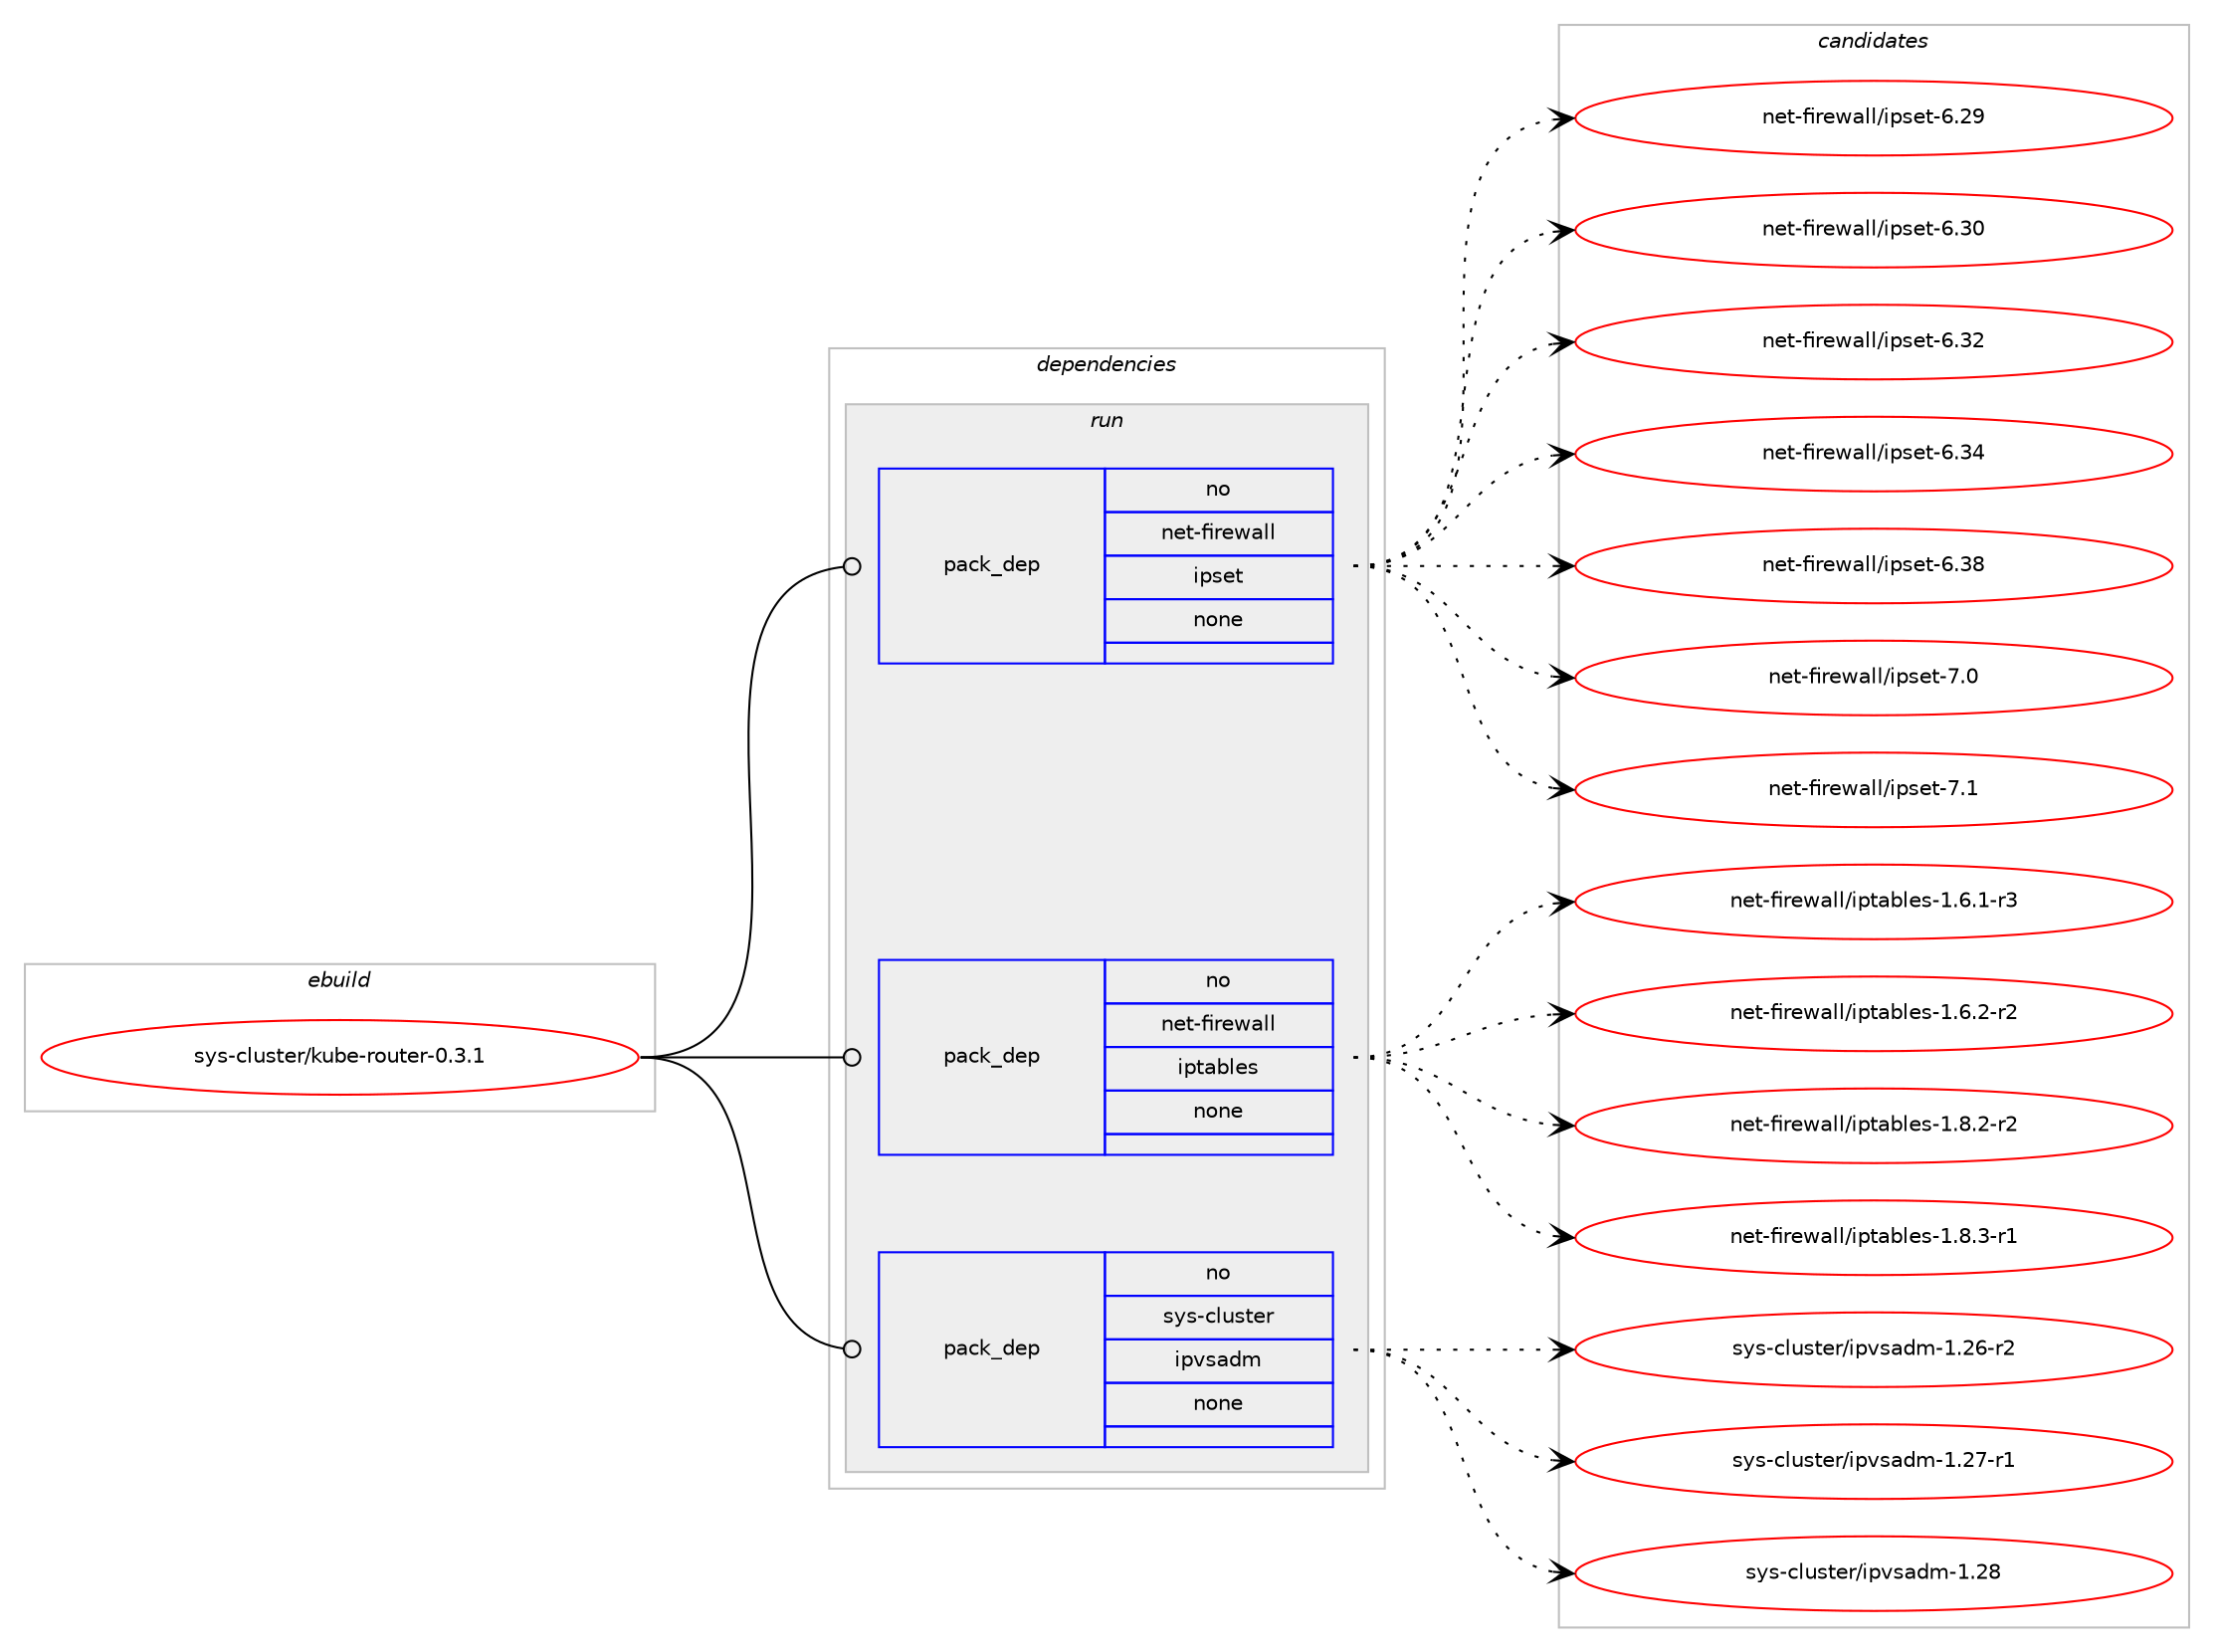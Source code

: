 digraph prolog {

# *************
# Graph options
# *************

newrank=true;
concentrate=true;
compound=true;
graph [rankdir=LR,fontname=Helvetica,fontsize=10,ranksep=1.5];#, ranksep=2.5, nodesep=0.2];
edge  [arrowhead=vee];
node  [fontname=Helvetica,fontsize=10];

# **********
# The ebuild
# **********

subgraph cluster_leftcol {
color=gray;
rank=same;
label=<<i>ebuild</i>>;
id [label="sys-cluster/kube-router-0.3.1", color=red, width=4, href="../sys-cluster/kube-router-0.3.1.svg"];
}

# ****************
# The dependencies
# ****************

subgraph cluster_midcol {
color=gray;
label=<<i>dependencies</i>>;
subgraph cluster_compile {
fillcolor="#eeeeee";
style=filled;
label=<<i>compile</i>>;
}
subgraph cluster_compileandrun {
fillcolor="#eeeeee";
style=filled;
label=<<i>compile and run</i>>;
}
subgraph cluster_run {
fillcolor="#eeeeee";
style=filled;
label=<<i>run</i>>;
subgraph pack656524 {
dependency884997 [label=<<TABLE BORDER="0" CELLBORDER="1" CELLSPACING="0" CELLPADDING="4" WIDTH="220"><TR><TD ROWSPAN="6" CELLPADDING="30">pack_dep</TD></TR><TR><TD WIDTH="110">no</TD></TR><TR><TD>net-firewall</TD></TR><TR><TD>ipset</TD></TR><TR><TD>none</TD></TR><TR><TD></TD></TR></TABLE>>, shape=none, color=blue];
}
id:e -> dependency884997:w [weight=20,style="solid",arrowhead="odot"];
subgraph pack656525 {
dependency884998 [label=<<TABLE BORDER="0" CELLBORDER="1" CELLSPACING="0" CELLPADDING="4" WIDTH="220"><TR><TD ROWSPAN="6" CELLPADDING="30">pack_dep</TD></TR><TR><TD WIDTH="110">no</TD></TR><TR><TD>net-firewall</TD></TR><TR><TD>iptables</TD></TR><TR><TD>none</TD></TR><TR><TD></TD></TR></TABLE>>, shape=none, color=blue];
}
id:e -> dependency884998:w [weight=20,style="solid",arrowhead="odot"];
subgraph pack656526 {
dependency884999 [label=<<TABLE BORDER="0" CELLBORDER="1" CELLSPACING="0" CELLPADDING="4" WIDTH="220"><TR><TD ROWSPAN="6" CELLPADDING="30">pack_dep</TD></TR><TR><TD WIDTH="110">no</TD></TR><TR><TD>sys-cluster</TD></TR><TR><TD>ipvsadm</TD></TR><TR><TD>none</TD></TR><TR><TD></TD></TR></TABLE>>, shape=none, color=blue];
}
id:e -> dependency884999:w [weight=20,style="solid",arrowhead="odot"];
}
}

# **************
# The candidates
# **************

subgraph cluster_choices {
rank=same;
color=gray;
label=<<i>candidates</i>>;

subgraph choice656524 {
color=black;
nodesep=1;
choice1101011164510210511410111997108108471051121151011164554465057 [label="net-firewall/ipset-6.29", color=red, width=4,href="../net-firewall/ipset-6.29.svg"];
choice1101011164510210511410111997108108471051121151011164554465148 [label="net-firewall/ipset-6.30", color=red, width=4,href="../net-firewall/ipset-6.30.svg"];
choice1101011164510210511410111997108108471051121151011164554465150 [label="net-firewall/ipset-6.32", color=red, width=4,href="../net-firewall/ipset-6.32.svg"];
choice1101011164510210511410111997108108471051121151011164554465152 [label="net-firewall/ipset-6.34", color=red, width=4,href="../net-firewall/ipset-6.34.svg"];
choice1101011164510210511410111997108108471051121151011164554465156 [label="net-firewall/ipset-6.38", color=red, width=4,href="../net-firewall/ipset-6.38.svg"];
choice11010111645102105114101119971081084710511211510111645554648 [label="net-firewall/ipset-7.0", color=red, width=4,href="../net-firewall/ipset-7.0.svg"];
choice11010111645102105114101119971081084710511211510111645554649 [label="net-firewall/ipset-7.1", color=red, width=4,href="../net-firewall/ipset-7.1.svg"];
dependency884997:e -> choice1101011164510210511410111997108108471051121151011164554465057:w [style=dotted,weight="100"];
dependency884997:e -> choice1101011164510210511410111997108108471051121151011164554465148:w [style=dotted,weight="100"];
dependency884997:e -> choice1101011164510210511410111997108108471051121151011164554465150:w [style=dotted,weight="100"];
dependency884997:e -> choice1101011164510210511410111997108108471051121151011164554465152:w [style=dotted,weight="100"];
dependency884997:e -> choice1101011164510210511410111997108108471051121151011164554465156:w [style=dotted,weight="100"];
dependency884997:e -> choice11010111645102105114101119971081084710511211510111645554648:w [style=dotted,weight="100"];
dependency884997:e -> choice11010111645102105114101119971081084710511211510111645554649:w [style=dotted,weight="100"];
}
subgraph choice656525 {
color=black;
nodesep=1;
choice11010111645102105114101119971081084710511211697981081011154549465446494511451 [label="net-firewall/iptables-1.6.1-r3", color=red, width=4,href="../net-firewall/iptables-1.6.1-r3.svg"];
choice11010111645102105114101119971081084710511211697981081011154549465446504511450 [label="net-firewall/iptables-1.6.2-r2", color=red, width=4,href="../net-firewall/iptables-1.6.2-r2.svg"];
choice11010111645102105114101119971081084710511211697981081011154549465646504511450 [label="net-firewall/iptables-1.8.2-r2", color=red, width=4,href="../net-firewall/iptables-1.8.2-r2.svg"];
choice11010111645102105114101119971081084710511211697981081011154549465646514511449 [label="net-firewall/iptables-1.8.3-r1", color=red, width=4,href="../net-firewall/iptables-1.8.3-r1.svg"];
dependency884998:e -> choice11010111645102105114101119971081084710511211697981081011154549465446494511451:w [style=dotted,weight="100"];
dependency884998:e -> choice11010111645102105114101119971081084710511211697981081011154549465446504511450:w [style=dotted,weight="100"];
dependency884998:e -> choice11010111645102105114101119971081084710511211697981081011154549465646504511450:w [style=dotted,weight="100"];
dependency884998:e -> choice11010111645102105114101119971081084710511211697981081011154549465646514511449:w [style=dotted,weight="100"];
}
subgraph choice656526 {
color=black;
nodesep=1;
choice1151211154599108117115116101114471051121181159710010945494650544511450 [label="sys-cluster/ipvsadm-1.26-r2", color=red, width=4,href="../sys-cluster/ipvsadm-1.26-r2.svg"];
choice1151211154599108117115116101114471051121181159710010945494650554511449 [label="sys-cluster/ipvsadm-1.27-r1", color=red, width=4,href="../sys-cluster/ipvsadm-1.27-r1.svg"];
choice115121115459910811711511610111447105112118115971001094549465056 [label="sys-cluster/ipvsadm-1.28", color=red, width=4,href="../sys-cluster/ipvsadm-1.28.svg"];
dependency884999:e -> choice1151211154599108117115116101114471051121181159710010945494650544511450:w [style=dotted,weight="100"];
dependency884999:e -> choice1151211154599108117115116101114471051121181159710010945494650554511449:w [style=dotted,weight="100"];
dependency884999:e -> choice115121115459910811711511610111447105112118115971001094549465056:w [style=dotted,weight="100"];
}
}

}
